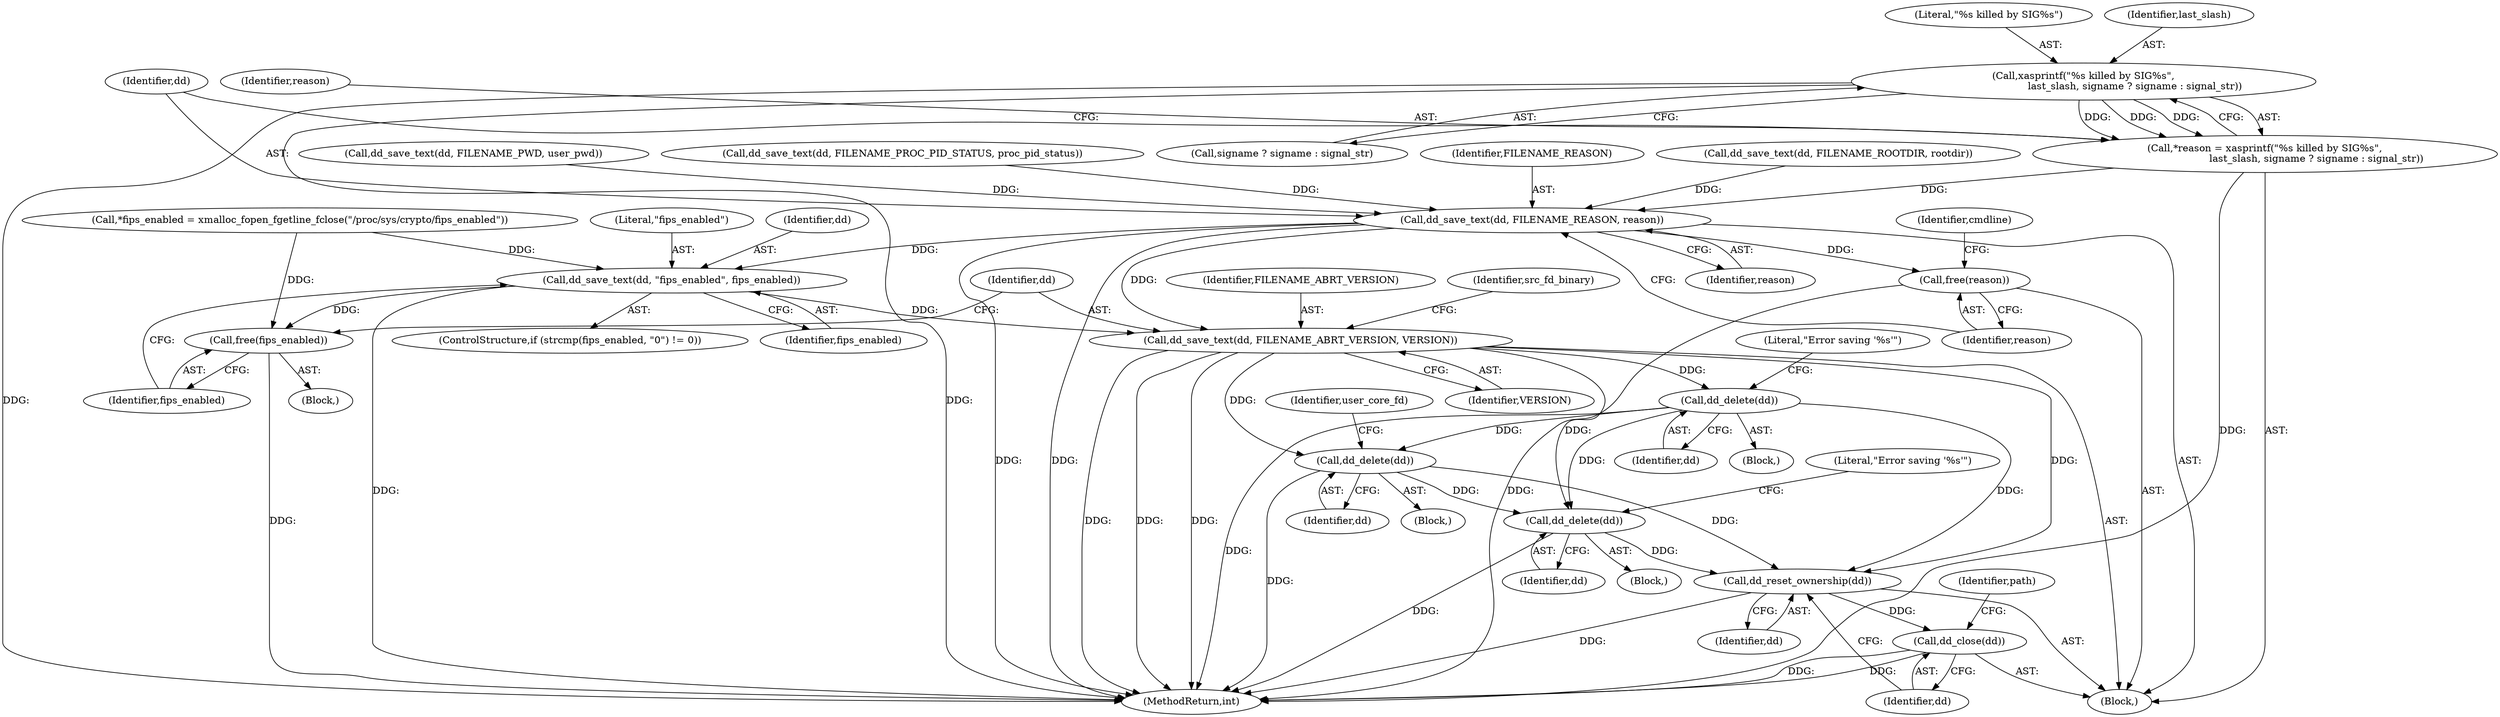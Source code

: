 digraph "0_abrt_8939398b82006ba1fec4ed491339fc075f43fc7c_1@API" {
"1000825" [label="(Call,xasprintf(\"%s killed by SIG%s\",\n                                 last_slash, signame ? signame : signal_str))"];
"1000823" [label="(Call,*reason = xasprintf(\"%s killed by SIG%s\",\n                                 last_slash, signame ? signame : signal_str))"];
"1000832" [label="(Call,dd_save_text(dd, FILENAME_REASON, reason))"];
"1000836" [label="(Call,free(reason))"];
"1000866" [label="(Call,dd_save_text(dd, \"fips_enabled\", fips_enabled))"];
"1000870" [label="(Call,free(fips_enabled))"];
"1000872" [label="(Call,dd_save_text(dd, FILENAME_ABRT_VERSION, VERSION))"];
"1000908" [label="(Call,dd_delete(dd))"];
"1000945" [label="(Call,dd_delete(dd))"];
"1001056" [label="(Call,dd_delete(dd))"];
"1001063" [label="(Call,dd_reset_ownership(dd))"];
"1001065" [label="(Call,dd_close(dd))"];
"1000828" [label="(Call,signame ? signame : signal_str)"];
"1000853" [label="(Call,*fips_enabled = xmalloc_fopen_fgetline_fclose(\"/proc/sys/crypto/fips_enabled\"))"];
"1000949" [label="(Identifier,user_core_fd)"];
"1000908" [label="(Call,dd_delete(dd))"];
"1000945" [label="(Call,dd_delete(dd))"];
"1000832" [label="(Call,dd_save_text(dd, FILENAME_REASON, reason))"];
"1000825" [label="(Call,xasprintf(\"%s killed by SIG%s\",\n                                 last_slash, signame ? signame : signal_str))"];
"1000866" [label="(Call,dd_save_text(dd, \"fips_enabled\", fips_enabled))"];
"1000878" [label="(Identifier,src_fd_binary)"];
"1000870" [label="(Call,free(fips_enabled))"];
"1000911" [label="(Literal,\"Error saving '%s'\")"];
"1001059" [label="(Literal,\"Error saving '%s'\")"];
"1000874" [label="(Identifier,FILENAME_ABRT_VERSION)"];
"1001228" [label="(MethodReturn,int)"];
"1000873" [label="(Identifier,dd)"];
"1001057" [label="(Identifier,dd)"];
"1000650" [label="(Block,)"];
"1000824" [label="(Identifier,reason)"];
"1000834" [label="(Identifier,FILENAME_REASON)"];
"1000871" [label="(Identifier,fips_enabled)"];
"1000835" [label="(Identifier,reason)"];
"1000837" [label="(Identifier,reason)"];
"1000836" [label="(Call,free(reason))"];
"1001064" [label="(Identifier,dd)"];
"1000875" [label="(Identifier,VERSION)"];
"1000833" [label="(Identifier,dd)"];
"1001056" [label="(Call,dd_delete(dd))"];
"1000859" [label="(Block,)"];
"1001063" [label="(Call,dd_reset_ownership(dd))"];
"1000946" [label="(Identifier,dd)"];
"1000907" [label="(Block,)"];
"1000818" [label="(Call,dd_save_text(dd, FILENAME_ROOTDIR, rootdir))"];
"1000826" [label="(Literal,\"%s killed by SIG%s\")"];
"1000868" [label="(Literal,\"fips_enabled\")"];
"1000860" [label="(ControlStructure,if (strcmp(fips_enabled, \"0\") != 0))"];
"1000867" [label="(Identifier,dd)"];
"1001069" [label="(Identifier,path)"];
"1000805" [label="(Call,dd_save_text(dd, FILENAME_PWD, user_pwd))"];
"1000840" [label="(Identifier,cmdline)"];
"1001066" [label="(Identifier,dd)"];
"1000799" [label="(Call,dd_save_text(dd, FILENAME_PROC_PID_STATUS, proc_pid_status))"];
"1000823" [label="(Call,*reason = xasprintf(\"%s killed by SIG%s\",\n                                 last_slash, signame ? signame : signal_str))"];
"1000942" [label="(Block,)"];
"1000909" [label="(Identifier,dd)"];
"1000827" [label="(Identifier,last_slash)"];
"1000872" [label="(Call,dd_save_text(dd, FILENAME_ABRT_VERSION, VERSION))"];
"1001065" [label="(Call,dd_close(dd))"];
"1000869" [label="(Identifier,fips_enabled)"];
"1001055" [label="(Block,)"];
"1000825" -> "1000823"  [label="AST: "];
"1000825" -> "1000828"  [label="CFG: "];
"1000826" -> "1000825"  [label="AST: "];
"1000827" -> "1000825"  [label="AST: "];
"1000828" -> "1000825"  [label="AST: "];
"1000823" -> "1000825"  [label="CFG: "];
"1000825" -> "1001228"  [label="DDG: "];
"1000825" -> "1001228"  [label="DDG: "];
"1000825" -> "1000823"  [label="DDG: "];
"1000825" -> "1000823"  [label="DDG: "];
"1000825" -> "1000823"  [label="DDG: "];
"1000823" -> "1000650"  [label="AST: "];
"1000824" -> "1000823"  [label="AST: "];
"1000833" -> "1000823"  [label="CFG: "];
"1000823" -> "1001228"  [label="DDG: "];
"1000823" -> "1000832"  [label="DDG: "];
"1000832" -> "1000650"  [label="AST: "];
"1000832" -> "1000835"  [label="CFG: "];
"1000833" -> "1000832"  [label="AST: "];
"1000834" -> "1000832"  [label="AST: "];
"1000835" -> "1000832"  [label="AST: "];
"1000837" -> "1000832"  [label="CFG: "];
"1000832" -> "1001228"  [label="DDG: "];
"1000832" -> "1001228"  [label="DDG: "];
"1000805" -> "1000832"  [label="DDG: "];
"1000799" -> "1000832"  [label="DDG: "];
"1000818" -> "1000832"  [label="DDG: "];
"1000832" -> "1000836"  [label="DDG: "];
"1000832" -> "1000866"  [label="DDG: "];
"1000832" -> "1000872"  [label="DDG: "];
"1000836" -> "1000650"  [label="AST: "];
"1000836" -> "1000837"  [label="CFG: "];
"1000837" -> "1000836"  [label="AST: "];
"1000840" -> "1000836"  [label="CFG: "];
"1000836" -> "1001228"  [label="DDG: "];
"1000866" -> "1000860"  [label="AST: "];
"1000866" -> "1000869"  [label="CFG: "];
"1000867" -> "1000866"  [label="AST: "];
"1000868" -> "1000866"  [label="AST: "];
"1000869" -> "1000866"  [label="AST: "];
"1000871" -> "1000866"  [label="CFG: "];
"1000866" -> "1001228"  [label="DDG: "];
"1000853" -> "1000866"  [label="DDG: "];
"1000866" -> "1000870"  [label="DDG: "];
"1000866" -> "1000872"  [label="DDG: "];
"1000870" -> "1000859"  [label="AST: "];
"1000870" -> "1000871"  [label="CFG: "];
"1000871" -> "1000870"  [label="AST: "];
"1000873" -> "1000870"  [label="CFG: "];
"1000870" -> "1001228"  [label="DDG: "];
"1000853" -> "1000870"  [label="DDG: "];
"1000872" -> "1000650"  [label="AST: "];
"1000872" -> "1000875"  [label="CFG: "];
"1000873" -> "1000872"  [label="AST: "];
"1000874" -> "1000872"  [label="AST: "];
"1000875" -> "1000872"  [label="AST: "];
"1000878" -> "1000872"  [label="CFG: "];
"1000872" -> "1001228"  [label="DDG: "];
"1000872" -> "1001228"  [label="DDG: "];
"1000872" -> "1001228"  [label="DDG: "];
"1000872" -> "1000908"  [label="DDG: "];
"1000872" -> "1000945"  [label="DDG: "];
"1000872" -> "1001056"  [label="DDG: "];
"1000872" -> "1001063"  [label="DDG: "];
"1000908" -> "1000907"  [label="AST: "];
"1000908" -> "1000909"  [label="CFG: "];
"1000909" -> "1000908"  [label="AST: "];
"1000911" -> "1000908"  [label="CFG: "];
"1000908" -> "1001228"  [label="DDG: "];
"1000908" -> "1000945"  [label="DDG: "];
"1000908" -> "1001056"  [label="DDG: "];
"1000908" -> "1001063"  [label="DDG: "];
"1000945" -> "1000942"  [label="AST: "];
"1000945" -> "1000946"  [label="CFG: "];
"1000946" -> "1000945"  [label="AST: "];
"1000949" -> "1000945"  [label="CFG: "];
"1000945" -> "1001228"  [label="DDG: "];
"1000945" -> "1001056"  [label="DDG: "];
"1000945" -> "1001063"  [label="DDG: "];
"1001056" -> "1001055"  [label="AST: "];
"1001056" -> "1001057"  [label="CFG: "];
"1001057" -> "1001056"  [label="AST: "];
"1001059" -> "1001056"  [label="CFG: "];
"1001056" -> "1001228"  [label="DDG: "];
"1001056" -> "1001063"  [label="DDG: "];
"1001063" -> "1000650"  [label="AST: "];
"1001063" -> "1001064"  [label="CFG: "];
"1001064" -> "1001063"  [label="AST: "];
"1001066" -> "1001063"  [label="CFG: "];
"1001063" -> "1001228"  [label="DDG: "];
"1001063" -> "1001065"  [label="DDG: "];
"1001065" -> "1000650"  [label="AST: "];
"1001065" -> "1001066"  [label="CFG: "];
"1001066" -> "1001065"  [label="AST: "];
"1001069" -> "1001065"  [label="CFG: "];
"1001065" -> "1001228"  [label="DDG: "];
"1001065" -> "1001228"  [label="DDG: "];
}
